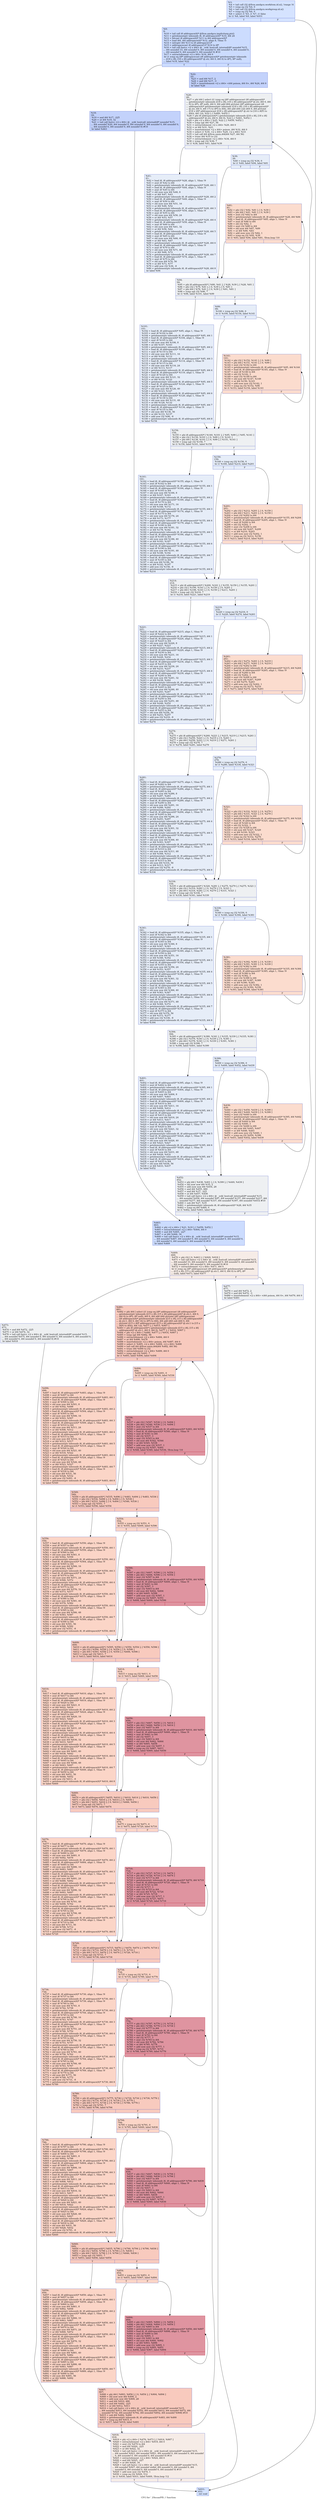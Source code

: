 digraph "CFG for '_Z4scanPfS_i' function" {
	label="CFG for '_Z4scanPfS_i' function";

	Node0x4ffd240 [shape=record,color="#3d50c3ff", style=filled, fillcolor="#a1c0ff70",label="{%3:\l  %4 = tail call i32 @llvm.amdgcn.workitem.id.x(), !range !4\l  %5 = icmp eq i32 %4, 0\l  %6 = tail call i32 @llvm.amdgcn.workgroup.id.x()\l  %7 = icmp eq i32 %6, 0\l  %8 = select i1 %5, i1 %7, i1 false\l  br i1 %8, label %9, label %931\l|{<s0>T|<s1>F}}"];
	Node0x4ffd240:s0 -> Node0x4ffdfe0;
	Node0x4ffd240:s1 -> Node0x4ffeac0;
	Node0x4ffdfe0 [shape=record,color="#3d50c3ff", style=filled, fillcolor="#8caffe70",label="{%9:\l9:                                                \l  %10 = tail call i8 addrspace(4)* @llvm.amdgcn.implicitarg.ptr()\l  %11 = getelementptr inbounds i8, i8 addrspace(4)* %10, i64 24\l  %12 = bitcast i8 addrspace(4)* %11 to i64 addrspace(4)*\l  %13 = load i64, i64 addrspace(4)* %12, align 8, !tbaa !5\l  %14 = inttoptr i64 %13 to i8 addrspace(1)*\l  %15 = addrspacecast i8 addrspace(1)* %14 to i8*\l  %16 = tail call fastcc \<2 x i64\> @__ockl_hostcall_internal(i8* noundef %15,\l... i64 noundef 33, i64 noundef 0, i64 noundef 0, i64 noundef 0, i64 noundef 0,\l... i64 noundef 0, i64 noundef 0, i64 noundef 0) #10\l  %17 = extractelement \<2 x i64\> %16, i64 0\l  br i1 icmp eq (i8* addrspacecast (i8 addrspace(4)* getelementptr inbounds\l... ([18 x i8], [18 x i8] addrspace(4)* @.str, i64 0, i64 0) to i8*), i8* null),\l... label %18, label %22\l|{<s0>T|<s1>F}}"];
	Node0x4ffdfe0:s0 -> Node0x5000480;
	Node0x4ffdfe0:s1 -> Node0x5000510;
	Node0x5000480 [shape=record,color="#3d50c3ff", style=filled, fillcolor="#779af770",label="{%18:\l18:                                               \l  %19 = and i64 %17, -225\l  %20 = or i64 %19, 32\l  %21 = tail call fastcc \<2 x i64\> @__ockl_hostcall_internal(i8* noundef %15,\l... i64 noundef %20, i64 noundef 0, i64 noundef 0, i64 noundef 0, i64 noundef 0,\l... i64 noundef 0, i64 noundef 0, i64 noundef 0) #10\l  br label %463\l}"];
	Node0x5000480 -> Node0x50007c0;
	Node0x5000510 [shape=record,color="#3d50c3ff", style=filled, fillcolor="#779af770",label="{%22:\l22:                                               \l  %23 = and i64 %17, 2\l  %24 = and i64 %17, -3\l  %25 = insertelement \<2 x i64\> \<i64 poison, i64 0\>, i64 %24, i64 0\l  br label %26\l}"];
	Node0x5000510 -> Node0x5001360;
	Node0x5001360 [shape=record,color="#3d50c3ff", style=filled, fillcolor="#d9dce170",label="{%26:\l26:                                               \l  %27 = phi i64 [ select (i1 icmp eq (i8* addrspacecast (i8 addrspace(4)*\l... getelementptr inbounds ([18 x i8], [18 x i8] addrspace(4)* @.str, i64 0, i64\l... 0) to i8*), i8* null), i64 0, i64 add (i64 ptrtoint (i8* addrspacecast (i8\l... addrspace(4)* getelementptr inbounds ([18 x i8], [18 x i8] addrspace(4)*\l... @.str, i64 0, i64 17) to i8*) to i64), i64 add (i64 sub (i64 0, i64 ptrtoint\l... ([18 x i8]* addrspacecast ([18 x i8] addrspace(4)* @.str to [18 x i8]*) to\l... i64)), i64 1))), %22 ], [ %460, %452 ]\l  %28 = phi i8 addrspace(4)* [ getelementptr inbounds ([18 x i8], [18 x i8]\l... addrspace(4)* @.str, i64 0, i64 0), %22 ], [ %461, %452 ]\l  %29 = phi \<2 x i64\> [ %25, %22 ], [ %459, %452 ]\l  %30 = icmp ugt i64 %27, 56\l  %31 = extractelement \<2 x i64\> %29, i64 0\l  %32 = or i64 %31, %23\l  %33 = insertelement \<2 x i64\> poison, i64 %32, i64 0\l  %34 = select i1 %30, \<2 x i64\> %29, \<2 x i64\> %33\l  %35 = tail call i64 @llvm.umin.i64(i64 %27, i64 56)\l  %36 = trunc i64 %35 to i32\l  %37 = extractelement \<2 x i64\> %34, i64 0\l  %38 = icmp ugt i32 %36, 7\l  br i1 %38, label %41, label %39\l|{<s0>T|<s1>F}}"];
	Node0x5001360:s0 -> Node0x50023c0;
	Node0x5001360:s1 -> Node0x5002450;
	Node0x5002450 [shape=record,color="#3d50c3ff", style=filled, fillcolor="#c7d7f070",label="{%39:\l39:                                               \l  %40 = icmp eq i32 %36, 0\l  br i1 %40, label %94, label %81\l|{<s0>T|<s1>F}}"];
	Node0x5002450:s0 -> Node0x5002620;
	Node0x5002450:s1 -> Node0x5002670;
	Node0x50023c0 [shape=record,color="#3d50c3ff", style=filled, fillcolor="#c7d7f070",label="{%41:\l41:                                               \l  %42 = load i8, i8 addrspace(4)* %28, align 1, !tbaa !9\l  %43 = zext i8 %42 to i64\l  %44 = getelementptr inbounds i8, i8 addrspace(4)* %28, i64 1\l  %45 = load i8, i8 addrspace(4)* %44, align 1, !tbaa !9\l  %46 = zext i8 %45 to i64\l  %47 = shl nuw nsw i64 %46, 8\l  %48 = or i64 %47, %43\l  %49 = getelementptr inbounds i8, i8 addrspace(4)* %28, i64 2\l  %50 = load i8, i8 addrspace(4)* %49, align 1, !tbaa !9\l  %51 = zext i8 %50 to i64\l  %52 = shl nuw nsw i64 %51, 16\l  %53 = or i64 %48, %52\l  %54 = getelementptr inbounds i8, i8 addrspace(4)* %28, i64 3\l  %55 = load i8, i8 addrspace(4)* %54, align 1, !tbaa !9\l  %56 = zext i8 %55 to i64\l  %57 = shl nuw nsw i64 %56, 24\l  %58 = or i64 %53, %57\l  %59 = getelementptr inbounds i8, i8 addrspace(4)* %28, i64 4\l  %60 = load i8, i8 addrspace(4)* %59, align 1, !tbaa !9\l  %61 = zext i8 %60 to i64\l  %62 = shl nuw nsw i64 %61, 32\l  %63 = or i64 %58, %62\l  %64 = getelementptr inbounds i8, i8 addrspace(4)* %28, i64 5\l  %65 = load i8, i8 addrspace(4)* %64, align 1, !tbaa !9\l  %66 = zext i8 %65 to i64\l  %67 = shl nuw nsw i64 %66, 40\l  %68 = or i64 %63, %67\l  %69 = getelementptr inbounds i8, i8 addrspace(4)* %28, i64 6\l  %70 = load i8, i8 addrspace(4)* %69, align 1, !tbaa !9\l  %71 = zext i8 %70 to i64\l  %72 = shl nuw nsw i64 %71, 48\l  %73 = or i64 %68, %72\l  %74 = getelementptr inbounds i8, i8 addrspace(4)* %28, i64 7\l  %75 = load i8, i8 addrspace(4)* %74, align 1, !tbaa !9\l  %76 = zext i8 %75 to i64\l  %77 = shl nuw i64 %76, 56\l  %78 = or i64 %73, %77\l  %79 = add nsw i32 %36, -8\l  %80 = getelementptr inbounds i8, i8 addrspace(4)* %28, i64 8\l  br label %94\l}"];
	Node0x50023c0 -> Node0x5002620;
	Node0x5002670 [shape=record,color="#3d50c3ff", style=filled, fillcolor="#f7af9170",label="{%81:\l81:                                               \l  %82 = phi i32 [ %92, %81 ], [ 0, %39 ]\l  %83 = phi i64 [ %91, %81 ], [ 0, %39 ]\l  %84 = zext i32 %82 to i64\l  %85 = getelementptr inbounds i8, i8 addrspace(4)* %28, i64 %84\l  %86 = load i8, i8 addrspace(4)* %85, align 1, !tbaa !9\l  %87 = zext i8 %86 to i64\l  %88 = shl i32 %82, 3\l  %89 = zext i32 %88 to i64\l  %90 = shl nuw i64 %87, %89\l  %91 = or i64 %90, %83\l  %92 = add nuw nsw i32 %82, 1\l  %93 = icmp eq i32 %92, %36\l  br i1 %93, label %94, label %81, !llvm.loop !10\l|{<s0>T|<s1>F}}"];
	Node0x5002670:s0 -> Node0x5002620;
	Node0x5002670:s1 -> Node0x5002670;
	Node0x5002620 [shape=record,color="#3d50c3ff", style=filled, fillcolor="#d9dce170",label="{%94:\l94:                                               \l  %95 = phi i8 addrspace(4)* [ %80, %41 ], [ %28, %39 ], [ %28, %81 ]\l  %96 = phi i32 [ %79, %41 ], [ 0, %39 ], [ 0, %81 ]\l  %97 = phi i64 [ %78, %41 ], [ 0, %39 ], [ %91, %81 ]\l  %98 = icmp ugt i32 %96, 7\l  br i1 %98, label %101, label %99\l|{<s0>T|<s1>F}}"];
	Node0x5002620:s0 -> Node0x5005350;
	Node0x5002620:s1 -> Node0x50053a0;
	Node0x50053a0 [shape=record,color="#3d50c3ff", style=filled, fillcolor="#c7d7f070",label="{%99:\l99:                                               \l  %100 = icmp eq i32 %96, 0\l  br i1 %100, label %154, label %141\l|{<s0>T|<s1>F}}"];
	Node0x50053a0:s0 -> Node0x5005570;
	Node0x50053a0:s1 -> Node0x50055c0;
	Node0x5005350 [shape=record,color="#3d50c3ff", style=filled, fillcolor="#c7d7f070",label="{%101:\l101:                                              \l  %102 = load i8, i8 addrspace(4)* %95, align 1, !tbaa !9\l  %103 = zext i8 %102 to i64\l  %104 = getelementptr inbounds i8, i8 addrspace(4)* %95, i64 1\l  %105 = load i8, i8 addrspace(4)* %104, align 1, !tbaa !9\l  %106 = zext i8 %105 to i64\l  %107 = shl nuw nsw i64 %106, 8\l  %108 = or i64 %107, %103\l  %109 = getelementptr inbounds i8, i8 addrspace(4)* %95, i64 2\l  %110 = load i8, i8 addrspace(4)* %109, align 1, !tbaa !9\l  %111 = zext i8 %110 to i64\l  %112 = shl nuw nsw i64 %111, 16\l  %113 = or i64 %108, %112\l  %114 = getelementptr inbounds i8, i8 addrspace(4)* %95, i64 3\l  %115 = load i8, i8 addrspace(4)* %114, align 1, !tbaa !9\l  %116 = zext i8 %115 to i64\l  %117 = shl nuw nsw i64 %116, 24\l  %118 = or i64 %113, %117\l  %119 = getelementptr inbounds i8, i8 addrspace(4)* %95, i64 4\l  %120 = load i8, i8 addrspace(4)* %119, align 1, !tbaa !9\l  %121 = zext i8 %120 to i64\l  %122 = shl nuw nsw i64 %121, 32\l  %123 = or i64 %118, %122\l  %124 = getelementptr inbounds i8, i8 addrspace(4)* %95, i64 5\l  %125 = load i8, i8 addrspace(4)* %124, align 1, !tbaa !9\l  %126 = zext i8 %125 to i64\l  %127 = shl nuw nsw i64 %126, 40\l  %128 = or i64 %123, %127\l  %129 = getelementptr inbounds i8, i8 addrspace(4)* %95, i64 6\l  %130 = load i8, i8 addrspace(4)* %129, align 1, !tbaa !9\l  %131 = zext i8 %130 to i64\l  %132 = shl nuw nsw i64 %131, 48\l  %133 = or i64 %128, %132\l  %134 = getelementptr inbounds i8, i8 addrspace(4)* %95, i64 7\l  %135 = load i8, i8 addrspace(4)* %134, align 1, !tbaa !9\l  %136 = zext i8 %135 to i64\l  %137 = shl nuw i64 %136, 56\l  %138 = or i64 %133, %137\l  %139 = add nsw i32 %96, -8\l  %140 = getelementptr inbounds i8, i8 addrspace(4)* %95, i64 8\l  br label %154\l}"];
	Node0x5005350 -> Node0x5005570;
	Node0x50055c0 [shape=record,color="#3d50c3ff", style=filled, fillcolor="#f7af9170",label="{%141:\l141:                                              \l  %142 = phi i32 [ %152, %141 ], [ 0, %99 ]\l  %143 = phi i64 [ %151, %141 ], [ 0, %99 ]\l  %144 = zext i32 %142 to i64\l  %145 = getelementptr inbounds i8, i8 addrspace(4)* %95, i64 %144\l  %146 = load i8, i8 addrspace(4)* %145, align 1, !tbaa !9\l  %147 = zext i8 %146 to i64\l  %148 = shl i32 %142, 3\l  %149 = zext i32 %148 to i64\l  %150 = shl nuw i64 %147, %149\l  %151 = or i64 %150, %143\l  %152 = add nuw nsw i32 %142, 1\l  %153 = icmp eq i32 %152, %96\l  br i1 %153, label %154, label %141\l|{<s0>T|<s1>F}}"];
	Node0x50055c0:s0 -> Node0x5005570;
	Node0x50055c0:s1 -> Node0x50055c0;
	Node0x5005570 [shape=record,color="#3d50c3ff", style=filled, fillcolor="#d9dce170",label="{%154:\l154:                                              \l  %155 = phi i8 addrspace(4)* [ %140, %101 ], [ %95, %99 ], [ %95, %141 ]\l  %156 = phi i32 [ %139, %101 ], [ 0, %99 ], [ 0, %141 ]\l  %157 = phi i64 [ %138, %101 ], [ 0, %99 ], [ %151, %141 ]\l  %158 = icmp ugt i32 %156, 7\l  br i1 %158, label %161, label %159\l|{<s0>T|<s1>F}}"];
	Node0x5005570:s0 -> Node0x5007aa0;
	Node0x5005570:s1 -> Node0x5007af0;
	Node0x5007af0 [shape=record,color="#3d50c3ff", style=filled, fillcolor="#c7d7f070",label="{%159:\l159:                                              \l  %160 = icmp eq i32 %156, 0\l  br i1 %160, label %214, label %201\l|{<s0>T|<s1>F}}"];
	Node0x5007af0:s0 -> Node0x5007c80;
	Node0x5007af0:s1 -> Node0x5007cd0;
	Node0x5007aa0 [shape=record,color="#3d50c3ff", style=filled, fillcolor="#c7d7f070",label="{%161:\l161:                                              \l  %162 = load i8, i8 addrspace(4)* %155, align 1, !tbaa !9\l  %163 = zext i8 %162 to i64\l  %164 = getelementptr inbounds i8, i8 addrspace(4)* %155, i64 1\l  %165 = load i8, i8 addrspace(4)* %164, align 1, !tbaa !9\l  %166 = zext i8 %165 to i64\l  %167 = shl nuw nsw i64 %166, 8\l  %168 = or i64 %167, %163\l  %169 = getelementptr inbounds i8, i8 addrspace(4)* %155, i64 2\l  %170 = load i8, i8 addrspace(4)* %169, align 1, !tbaa !9\l  %171 = zext i8 %170 to i64\l  %172 = shl nuw nsw i64 %171, 16\l  %173 = or i64 %168, %172\l  %174 = getelementptr inbounds i8, i8 addrspace(4)* %155, i64 3\l  %175 = load i8, i8 addrspace(4)* %174, align 1, !tbaa !9\l  %176 = zext i8 %175 to i64\l  %177 = shl nuw nsw i64 %176, 24\l  %178 = or i64 %173, %177\l  %179 = getelementptr inbounds i8, i8 addrspace(4)* %155, i64 4\l  %180 = load i8, i8 addrspace(4)* %179, align 1, !tbaa !9\l  %181 = zext i8 %180 to i64\l  %182 = shl nuw nsw i64 %181, 32\l  %183 = or i64 %178, %182\l  %184 = getelementptr inbounds i8, i8 addrspace(4)* %155, i64 5\l  %185 = load i8, i8 addrspace(4)* %184, align 1, !tbaa !9\l  %186 = zext i8 %185 to i64\l  %187 = shl nuw nsw i64 %186, 40\l  %188 = or i64 %183, %187\l  %189 = getelementptr inbounds i8, i8 addrspace(4)* %155, i64 6\l  %190 = load i8, i8 addrspace(4)* %189, align 1, !tbaa !9\l  %191 = zext i8 %190 to i64\l  %192 = shl nuw nsw i64 %191, 48\l  %193 = or i64 %188, %192\l  %194 = getelementptr inbounds i8, i8 addrspace(4)* %155, i64 7\l  %195 = load i8, i8 addrspace(4)* %194, align 1, !tbaa !9\l  %196 = zext i8 %195 to i64\l  %197 = shl nuw i64 %196, 56\l  %198 = or i64 %193, %197\l  %199 = add nsw i32 %156, -8\l  %200 = getelementptr inbounds i8, i8 addrspace(4)* %155, i64 8\l  br label %214\l}"];
	Node0x5007aa0 -> Node0x5007c80;
	Node0x5007cd0 [shape=record,color="#3d50c3ff", style=filled, fillcolor="#f7af9170",label="{%201:\l201:                                              \l  %202 = phi i32 [ %212, %201 ], [ 0, %159 ]\l  %203 = phi i64 [ %211, %201 ], [ 0, %159 ]\l  %204 = zext i32 %202 to i64\l  %205 = getelementptr inbounds i8, i8 addrspace(4)* %155, i64 %204\l  %206 = load i8, i8 addrspace(4)* %205, align 1, !tbaa !9\l  %207 = zext i8 %206 to i64\l  %208 = shl i32 %202, 3\l  %209 = zext i32 %208 to i64\l  %210 = shl nuw i64 %207, %209\l  %211 = or i64 %210, %203\l  %212 = add nuw nsw i32 %202, 1\l  %213 = icmp eq i32 %212, %156\l  br i1 %213, label %214, label %201\l|{<s0>T|<s1>F}}"];
	Node0x5007cd0:s0 -> Node0x5007c80;
	Node0x5007cd0:s1 -> Node0x5007cd0;
	Node0x5007c80 [shape=record,color="#3d50c3ff", style=filled, fillcolor="#d9dce170",label="{%214:\l214:                                              \l  %215 = phi i8 addrspace(4)* [ %200, %161 ], [ %155, %159 ], [ %155, %201 ]\l  %216 = phi i32 [ %199, %161 ], [ 0, %159 ], [ 0, %201 ]\l  %217 = phi i64 [ %198, %161 ], [ 0, %159 ], [ %211, %201 ]\l  %218 = icmp ugt i32 %216, 7\l  br i1 %218, label %221, label %219\l|{<s0>T|<s1>F}}"];
	Node0x5007c80:s0 -> Node0x5009d20;
	Node0x5007c80:s1 -> Node0x5009d70;
	Node0x5009d70 [shape=record,color="#3d50c3ff", style=filled, fillcolor="#c7d7f070",label="{%219:\l219:                                              \l  %220 = icmp eq i32 %216, 0\l  br i1 %220, label %274, label %261\l|{<s0>T|<s1>F}}"];
	Node0x5009d70:s0 -> Node0x5009f00;
	Node0x5009d70:s1 -> Node0x5009f50;
	Node0x5009d20 [shape=record,color="#3d50c3ff", style=filled, fillcolor="#c7d7f070",label="{%221:\l221:                                              \l  %222 = load i8, i8 addrspace(4)* %215, align 1, !tbaa !9\l  %223 = zext i8 %222 to i64\l  %224 = getelementptr inbounds i8, i8 addrspace(4)* %215, i64 1\l  %225 = load i8, i8 addrspace(4)* %224, align 1, !tbaa !9\l  %226 = zext i8 %225 to i64\l  %227 = shl nuw nsw i64 %226, 8\l  %228 = or i64 %227, %223\l  %229 = getelementptr inbounds i8, i8 addrspace(4)* %215, i64 2\l  %230 = load i8, i8 addrspace(4)* %229, align 1, !tbaa !9\l  %231 = zext i8 %230 to i64\l  %232 = shl nuw nsw i64 %231, 16\l  %233 = or i64 %228, %232\l  %234 = getelementptr inbounds i8, i8 addrspace(4)* %215, i64 3\l  %235 = load i8, i8 addrspace(4)* %234, align 1, !tbaa !9\l  %236 = zext i8 %235 to i64\l  %237 = shl nuw nsw i64 %236, 24\l  %238 = or i64 %233, %237\l  %239 = getelementptr inbounds i8, i8 addrspace(4)* %215, i64 4\l  %240 = load i8, i8 addrspace(4)* %239, align 1, !tbaa !9\l  %241 = zext i8 %240 to i64\l  %242 = shl nuw nsw i64 %241, 32\l  %243 = or i64 %238, %242\l  %244 = getelementptr inbounds i8, i8 addrspace(4)* %215, i64 5\l  %245 = load i8, i8 addrspace(4)* %244, align 1, !tbaa !9\l  %246 = zext i8 %245 to i64\l  %247 = shl nuw nsw i64 %246, 40\l  %248 = or i64 %243, %247\l  %249 = getelementptr inbounds i8, i8 addrspace(4)* %215, i64 6\l  %250 = load i8, i8 addrspace(4)* %249, align 1, !tbaa !9\l  %251 = zext i8 %250 to i64\l  %252 = shl nuw nsw i64 %251, 48\l  %253 = or i64 %248, %252\l  %254 = getelementptr inbounds i8, i8 addrspace(4)* %215, i64 7\l  %255 = load i8, i8 addrspace(4)* %254, align 1, !tbaa !9\l  %256 = zext i8 %255 to i64\l  %257 = shl nuw i64 %256, 56\l  %258 = or i64 %253, %257\l  %259 = add nsw i32 %216, -8\l  %260 = getelementptr inbounds i8, i8 addrspace(4)* %215, i64 8\l  br label %274\l}"];
	Node0x5009d20 -> Node0x5009f00;
	Node0x5009f50 [shape=record,color="#3d50c3ff", style=filled, fillcolor="#f7af9170",label="{%261:\l261:                                              \l  %262 = phi i32 [ %272, %261 ], [ 0, %219 ]\l  %263 = phi i64 [ %271, %261 ], [ 0, %219 ]\l  %264 = zext i32 %262 to i64\l  %265 = getelementptr inbounds i8, i8 addrspace(4)* %215, i64 %264\l  %266 = load i8, i8 addrspace(4)* %265, align 1, !tbaa !9\l  %267 = zext i8 %266 to i64\l  %268 = shl i32 %262, 3\l  %269 = zext i32 %268 to i64\l  %270 = shl nuw i64 %267, %269\l  %271 = or i64 %270, %263\l  %272 = add nuw nsw i32 %262, 1\l  %273 = icmp eq i32 %272, %216\l  br i1 %273, label %274, label %261\l|{<s0>T|<s1>F}}"];
	Node0x5009f50:s0 -> Node0x5009f00;
	Node0x5009f50:s1 -> Node0x5009f50;
	Node0x5009f00 [shape=record,color="#3d50c3ff", style=filled, fillcolor="#d9dce170",label="{%274:\l274:                                              \l  %275 = phi i8 addrspace(4)* [ %260, %221 ], [ %215, %219 ], [ %215, %261 ]\l  %276 = phi i32 [ %259, %221 ], [ 0, %219 ], [ 0, %261 ]\l  %277 = phi i64 [ %258, %221 ], [ 0, %219 ], [ %271, %261 ]\l  %278 = icmp ugt i32 %276, 7\l  br i1 %278, label %281, label %279\l|{<s0>T|<s1>F}}"];
	Node0x5009f00:s0 -> Node0x500c790;
	Node0x5009f00:s1 -> Node0x500c7e0;
	Node0x500c7e0 [shape=record,color="#3d50c3ff", style=filled, fillcolor="#c7d7f070",label="{%279:\l279:                                              \l  %280 = icmp eq i32 %276, 0\l  br i1 %280, label %334, label %321\l|{<s0>T|<s1>F}}"];
	Node0x500c7e0:s0 -> Node0x500c970;
	Node0x500c7e0:s1 -> Node0x500c9c0;
	Node0x500c790 [shape=record,color="#3d50c3ff", style=filled, fillcolor="#c7d7f070",label="{%281:\l281:                                              \l  %282 = load i8, i8 addrspace(4)* %275, align 1, !tbaa !9\l  %283 = zext i8 %282 to i64\l  %284 = getelementptr inbounds i8, i8 addrspace(4)* %275, i64 1\l  %285 = load i8, i8 addrspace(4)* %284, align 1, !tbaa !9\l  %286 = zext i8 %285 to i64\l  %287 = shl nuw nsw i64 %286, 8\l  %288 = or i64 %287, %283\l  %289 = getelementptr inbounds i8, i8 addrspace(4)* %275, i64 2\l  %290 = load i8, i8 addrspace(4)* %289, align 1, !tbaa !9\l  %291 = zext i8 %290 to i64\l  %292 = shl nuw nsw i64 %291, 16\l  %293 = or i64 %288, %292\l  %294 = getelementptr inbounds i8, i8 addrspace(4)* %275, i64 3\l  %295 = load i8, i8 addrspace(4)* %294, align 1, !tbaa !9\l  %296 = zext i8 %295 to i64\l  %297 = shl nuw nsw i64 %296, 24\l  %298 = or i64 %293, %297\l  %299 = getelementptr inbounds i8, i8 addrspace(4)* %275, i64 4\l  %300 = load i8, i8 addrspace(4)* %299, align 1, !tbaa !9\l  %301 = zext i8 %300 to i64\l  %302 = shl nuw nsw i64 %301, 32\l  %303 = or i64 %298, %302\l  %304 = getelementptr inbounds i8, i8 addrspace(4)* %275, i64 5\l  %305 = load i8, i8 addrspace(4)* %304, align 1, !tbaa !9\l  %306 = zext i8 %305 to i64\l  %307 = shl nuw nsw i64 %306, 40\l  %308 = or i64 %303, %307\l  %309 = getelementptr inbounds i8, i8 addrspace(4)* %275, i64 6\l  %310 = load i8, i8 addrspace(4)* %309, align 1, !tbaa !9\l  %311 = zext i8 %310 to i64\l  %312 = shl nuw nsw i64 %311, 48\l  %313 = or i64 %308, %312\l  %314 = getelementptr inbounds i8, i8 addrspace(4)* %275, i64 7\l  %315 = load i8, i8 addrspace(4)* %314, align 1, !tbaa !9\l  %316 = zext i8 %315 to i64\l  %317 = shl nuw i64 %316, 56\l  %318 = or i64 %313, %317\l  %319 = add nsw i32 %276, -8\l  %320 = getelementptr inbounds i8, i8 addrspace(4)* %275, i64 8\l  br label %334\l}"];
	Node0x500c790 -> Node0x500c970;
	Node0x500c9c0 [shape=record,color="#3d50c3ff", style=filled, fillcolor="#f7af9170",label="{%321:\l321:                                              \l  %322 = phi i32 [ %332, %321 ], [ 0, %279 ]\l  %323 = phi i64 [ %331, %321 ], [ 0, %279 ]\l  %324 = zext i32 %322 to i64\l  %325 = getelementptr inbounds i8, i8 addrspace(4)* %275, i64 %324\l  %326 = load i8, i8 addrspace(4)* %325, align 1, !tbaa !9\l  %327 = zext i8 %326 to i64\l  %328 = shl i32 %322, 3\l  %329 = zext i32 %328 to i64\l  %330 = shl nuw i64 %327, %329\l  %331 = or i64 %330, %323\l  %332 = add nuw nsw i32 %322, 1\l  %333 = icmp eq i32 %332, %276\l  br i1 %333, label %334, label %321\l|{<s0>T|<s1>F}}"];
	Node0x500c9c0:s0 -> Node0x500c970;
	Node0x500c9c0:s1 -> Node0x500c9c0;
	Node0x500c970 [shape=record,color="#3d50c3ff", style=filled, fillcolor="#d9dce170",label="{%334:\l334:                                              \l  %335 = phi i8 addrspace(4)* [ %320, %281 ], [ %275, %279 ], [ %275, %321 ]\l  %336 = phi i32 [ %319, %281 ], [ 0, %279 ], [ 0, %321 ]\l  %337 = phi i64 [ %318, %281 ], [ 0, %279 ], [ %331, %321 ]\l  %338 = icmp ugt i32 %336, 7\l  br i1 %338, label %341, label %339\l|{<s0>T|<s1>F}}"];
	Node0x500c970:s0 -> Node0x4ffd730;
	Node0x500c970:s1 -> Node0x4ffd780;
	Node0x4ffd780 [shape=record,color="#3d50c3ff", style=filled, fillcolor="#c7d7f070",label="{%339:\l339:                                              \l  %340 = icmp eq i32 %336, 0\l  br i1 %340, label %394, label %381\l|{<s0>T|<s1>F}}"];
	Node0x4ffd780:s0 -> Node0x4ffd910;
	Node0x4ffd780:s1 -> Node0x4ffd960;
	Node0x4ffd730 [shape=record,color="#3d50c3ff", style=filled, fillcolor="#c7d7f070",label="{%341:\l341:                                              \l  %342 = load i8, i8 addrspace(4)* %335, align 1, !tbaa !9\l  %343 = zext i8 %342 to i64\l  %344 = getelementptr inbounds i8, i8 addrspace(4)* %335, i64 1\l  %345 = load i8, i8 addrspace(4)* %344, align 1, !tbaa !9\l  %346 = zext i8 %345 to i64\l  %347 = shl nuw nsw i64 %346, 8\l  %348 = or i64 %347, %343\l  %349 = getelementptr inbounds i8, i8 addrspace(4)* %335, i64 2\l  %350 = load i8, i8 addrspace(4)* %349, align 1, !tbaa !9\l  %351 = zext i8 %350 to i64\l  %352 = shl nuw nsw i64 %351, 16\l  %353 = or i64 %348, %352\l  %354 = getelementptr inbounds i8, i8 addrspace(4)* %335, i64 3\l  %355 = load i8, i8 addrspace(4)* %354, align 1, !tbaa !9\l  %356 = zext i8 %355 to i64\l  %357 = shl nuw nsw i64 %356, 24\l  %358 = or i64 %353, %357\l  %359 = getelementptr inbounds i8, i8 addrspace(4)* %335, i64 4\l  %360 = load i8, i8 addrspace(4)* %359, align 1, !tbaa !9\l  %361 = zext i8 %360 to i64\l  %362 = shl nuw nsw i64 %361, 32\l  %363 = or i64 %358, %362\l  %364 = getelementptr inbounds i8, i8 addrspace(4)* %335, i64 5\l  %365 = load i8, i8 addrspace(4)* %364, align 1, !tbaa !9\l  %366 = zext i8 %365 to i64\l  %367 = shl nuw nsw i64 %366, 40\l  %368 = or i64 %363, %367\l  %369 = getelementptr inbounds i8, i8 addrspace(4)* %335, i64 6\l  %370 = load i8, i8 addrspace(4)* %369, align 1, !tbaa !9\l  %371 = zext i8 %370 to i64\l  %372 = shl nuw nsw i64 %371, 48\l  %373 = or i64 %368, %372\l  %374 = getelementptr inbounds i8, i8 addrspace(4)* %335, i64 7\l  %375 = load i8, i8 addrspace(4)* %374, align 1, !tbaa !9\l  %376 = zext i8 %375 to i64\l  %377 = shl nuw i64 %376, 56\l  %378 = or i64 %373, %377\l  %379 = add nsw i32 %336, -8\l  %380 = getelementptr inbounds i8, i8 addrspace(4)* %335, i64 8\l  br label %394\l}"];
	Node0x4ffd730 -> Node0x4ffd910;
	Node0x4ffd960 [shape=record,color="#3d50c3ff", style=filled, fillcolor="#f7af9170",label="{%381:\l381:                                              \l  %382 = phi i32 [ %392, %381 ], [ 0, %339 ]\l  %383 = phi i64 [ %391, %381 ], [ 0, %339 ]\l  %384 = zext i32 %382 to i64\l  %385 = getelementptr inbounds i8, i8 addrspace(4)* %335, i64 %384\l  %386 = load i8, i8 addrspace(4)* %385, align 1, !tbaa !9\l  %387 = zext i8 %386 to i64\l  %388 = shl i32 %382, 3\l  %389 = zext i32 %388 to i64\l  %390 = shl nuw i64 %387, %389\l  %391 = or i64 %390, %383\l  %392 = add nuw nsw i32 %382, 1\l  %393 = icmp eq i32 %392, %336\l  br i1 %393, label %394, label %381\l|{<s0>T|<s1>F}}"];
	Node0x4ffd960:s0 -> Node0x4ffd910;
	Node0x4ffd960:s1 -> Node0x4ffd960;
	Node0x4ffd910 [shape=record,color="#3d50c3ff", style=filled, fillcolor="#d9dce170",label="{%394:\l394:                                              \l  %395 = phi i8 addrspace(4)* [ %380, %341 ], [ %335, %339 ], [ %335, %381 ]\l  %396 = phi i32 [ %379, %341 ], [ 0, %339 ], [ 0, %381 ]\l  %397 = phi i64 [ %378, %341 ], [ 0, %339 ], [ %391, %381 ]\l  %398 = icmp ugt i32 %396, 7\l  br i1 %398, label %401, label %399\l|{<s0>T|<s1>F}}"];
	Node0x4ffd910:s0 -> Node0x5011c90;
	Node0x4ffd910:s1 -> Node0x5011ce0;
	Node0x5011ce0 [shape=record,color="#3d50c3ff", style=filled, fillcolor="#c7d7f070",label="{%399:\l399:                                              \l  %400 = icmp eq i32 %396, 0\l  br i1 %400, label %452, label %439\l|{<s0>T|<s1>F}}"];
	Node0x5011ce0:s0 -> Node0x5001800;
	Node0x5011ce0:s1 -> Node0x5011e70;
	Node0x5011c90 [shape=record,color="#3d50c3ff", style=filled, fillcolor="#c7d7f070",label="{%401:\l401:                                              \l  %402 = load i8, i8 addrspace(4)* %395, align 1, !tbaa !9\l  %403 = zext i8 %402 to i64\l  %404 = getelementptr inbounds i8, i8 addrspace(4)* %395, i64 1\l  %405 = load i8, i8 addrspace(4)* %404, align 1, !tbaa !9\l  %406 = zext i8 %405 to i64\l  %407 = shl nuw nsw i64 %406, 8\l  %408 = or i64 %407, %403\l  %409 = getelementptr inbounds i8, i8 addrspace(4)* %395, i64 2\l  %410 = load i8, i8 addrspace(4)* %409, align 1, !tbaa !9\l  %411 = zext i8 %410 to i64\l  %412 = shl nuw nsw i64 %411, 16\l  %413 = or i64 %408, %412\l  %414 = getelementptr inbounds i8, i8 addrspace(4)* %395, i64 3\l  %415 = load i8, i8 addrspace(4)* %414, align 1, !tbaa !9\l  %416 = zext i8 %415 to i64\l  %417 = shl nuw nsw i64 %416, 24\l  %418 = or i64 %413, %417\l  %419 = getelementptr inbounds i8, i8 addrspace(4)* %395, i64 4\l  %420 = load i8, i8 addrspace(4)* %419, align 1, !tbaa !9\l  %421 = zext i8 %420 to i64\l  %422 = shl nuw nsw i64 %421, 32\l  %423 = or i64 %418, %422\l  %424 = getelementptr inbounds i8, i8 addrspace(4)* %395, i64 5\l  %425 = load i8, i8 addrspace(4)* %424, align 1, !tbaa !9\l  %426 = zext i8 %425 to i64\l  %427 = shl nuw nsw i64 %426, 40\l  %428 = or i64 %423, %427\l  %429 = getelementptr inbounds i8, i8 addrspace(4)* %395, i64 6\l  %430 = load i8, i8 addrspace(4)* %429, align 1, !tbaa !9\l  %431 = zext i8 %430 to i64\l  %432 = shl nuw nsw i64 %431, 48\l  %433 = or i64 %428, %432\l  %434 = getelementptr inbounds i8, i8 addrspace(4)* %395, i64 7\l  %435 = load i8, i8 addrspace(4)* %434, align 1, !tbaa !9\l  %436 = zext i8 %435 to i64\l  %437 = shl nuw i64 %436, 56\l  %438 = or i64 %433, %437\l  br label %452\l}"];
	Node0x5011c90 -> Node0x5001800;
	Node0x5011e70 [shape=record,color="#3d50c3ff", style=filled, fillcolor="#f7af9170",label="{%439:\l439:                                              \l  %440 = phi i32 [ %450, %439 ], [ 0, %399 ]\l  %441 = phi i64 [ %449, %439 ], [ 0, %399 ]\l  %442 = zext i32 %440 to i64\l  %443 = getelementptr inbounds i8, i8 addrspace(4)* %395, i64 %442\l  %444 = load i8, i8 addrspace(4)* %443, align 1, !tbaa !9\l  %445 = zext i8 %444 to i64\l  %446 = shl i32 %440, 3\l  %447 = zext i32 %446 to i64\l  %448 = shl nuw i64 %445, %447\l  %449 = or i64 %448, %441\l  %450 = add nuw nsw i32 %440, 1\l  %451 = icmp eq i32 %450, %396\l  br i1 %451, label %452, label %439\l|{<s0>T|<s1>F}}"];
	Node0x5011e70:s0 -> Node0x5001800;
	Node0x5011e70:s1 -> Node0x5011e70;
	Node0x5001800 [shape=record,color="#3d50c3ff", style=filled, fillcolor="#d9dce170",label="{%452:\l452:                                              \l  %453 = phi i64 [ %438, %401 ], [ 0, %399 ], [ %449, %439 ]\l  %454 = shl nuw nsw i64 %35, 2\l  %455 = add nuw nsw i64 %454, 28\l  %456 = and i64 %455, 480\l  %457 = and i64 %37, -225\l  %458 = or i64 %457, %456\l  %459 = tail call fastcc \<2 x i64\> @__ockl_hostcall_internal(i8* noundef %15,\l... i64 noundef %458, i64 noundef %97, i64 noundef %157, i64 noundef %217, i64\l... noundef %277, i64 noundef %337, i64 noundef %397, i64 noundef %453) #10\l  %460 = sub i64 %27, %35\l  %461 = getelementptr inbounds i8, i8 addrspace(4)* %28, i64 %35\l  %462 = icmp eq i64 %460, 0\l  br i1 %462, label %463, label %26\l|{<s0>T|<s1>F}}"];
	Node0x5001800:s0 -> Node0x50007c0;
	Node0x5001800:s1 -> Node0x5001360;
	Node0x50007c0 [shape=record,color="#3d50c3ff", style=filled, fillcolor="#8caffe70",label="{%463:\l463:                                              \l  %464 = phi \<2 x i64\> [ %21, %18 ], [ %459, %452 ]\l  %465 = extractelement \<2 x i64\> %464, i64 0\l  %466 = and i64 %465, -227\l  %467 = or i64 %466, 34\l  %468 = tail call fastcc \<2 x i64\> @__ockl_hostcall_internal(i8* noundef %15,\l... i64 noundef %467, i64 noundef 0, i64 noundef 0, i64 noundef 0, i64 noundef 0,\l... i64 noundef 0, i64 noundef 0, i64 noundef 0) #10\l  br label %469\l}"];
	Node0x50007c0 -> Node0x5014510;
	Node0x5014510 [shape=record,color="#3d50c3ff", style=filled, fillcolor="#ead5c970",label="{%469:\l469:                                              \l  %470 = phi i32 [ 0, %463 ], [ %929, %918 ]\l  %471 = tail call fastcc \<2 x i64\> @__ockl_hostcall_internal(i8* noundef %15,\l... i64 noundef 33, i64 noundef 0, i64 noundef 0, i64 noundef 0, i64 noundef 0,\l... i64 noundef 0, i64 noundef 0, i64 noundef 0) #10\l  %472 = extractelement \<2 x i64\> %471, i64 0\l  br i1 icmp eq (i8* addrspacecast (i8 addrspace(4)* getelementptr inbounds\l... ([15 x i8], [15 x i8] addrspace(4)* @.str.1, i64 0, i64 0) to i8*), i8*\l... null), label %473, label %477\l|{<s0>T|<s1>F}}"];
	Node0x5014510:s0 -> Node0x5014c00;
	Node0x5014510:s1 -> Node0x5014c50;
	Node0x5014c00 [shape=record,color="#3d50c3ff", style=filled, fillcolor="#d9dce170",label="{%473:\l473:                                              \l  %474 = and i64 %472, -225\l  %475 = or i64 %474, 32\l  %476 = tail call fastcc \<2 x i64\> @__ockl_hostcall_internal(i8* noundef %15,\l... i64 noundef %475, i64 noundef 0, i64 noundef 0, i64 noundef 0, i64 noundef 0,\l... i64 noundef 0, i64 noundef 0, i64 noundef 0) #10\l  br label %918\l}"];
	Node0x5014c00 -> Node0x50145d0;
	Node0x5014c50 [shape=record,color="#3d50c3ff", style=filled, fillcolor="#d9dce170",label="{%477:\l477:                                              \l  %478 = and i64 %472, 2\l  %479 = and i64 %472, -3\l  %480 = insertelement \<2 x i64\> \<i64 poison, i64 0\>, i64 %479, i64 0\l  br label %481\l}"];
	Node0x5014c50 -> Node0x50152e0;
	Node0x50152e0 [shape=record,color="#3d50c3ff", style=filled, fillcolor="#ef886b70",label="{%481:\l481:                                              \l  %482 = phi i64 [ select (i1 icmp eq (i8* addrspacecast (i8 addrspace(4)*\l... getelementptr inbounds ([15 x i8], [15 x i8] addrspace(4)* @.str.1, i64 0,\l... i64 0) to i8*), i8* null), i64 0, i64 add (i64 ptrtoint (i8* addrspacecast\l... (i8 addrspace(4)* getelementptr inbounds ([15 x i8], [15 x i8] addrspace(4)*\l... @.str.1, i64 0, i64 14) to i8*) to i64), i64 add (i64 sub (i64 0, i64\l... ptrtoint ([15 x i8]* addrspacecast ([15 x i8] addrspace(4)* @.str.1 to [15 x\l... i8]*) to i64)), i64 1))), %477 ], [ %915, %907 ]\l  %483 = phi i8 addrspace(4)* [ getelementptr inbounds ([15 x i8], [15 x i8]\l... addrspace(4)* @.str.1, i64 0, i64 0), %477 ], [ %916, %907 ]\l  %484 = phi \<2 x i64\> [ %480, %477 ], [ %914, %907 ]\l  %485 = icmp ugt i64 %482, 56\l  %486 = extractelement \<2 x i64\> %484, i64 0\l  %487 = or i64 %486, %478\l  %488 = insertelement \<2 x i64\> poison, i64 %487, i64 0\l  %489 = select i1 %485, \<2 x i64\> %484, \<2 x i64\> %488\l  %490 = tail call i64 @llvm.umin.i64(i64 %482, i64 56)\l  %491 = trunc i64 %490 to i32\l  %492 = extractelement \<2 x i64\> %489, i64 0\l  %493 = icmp ugt i32 %491, 7\l  br i1 %493, label %496, label %494\l|{<s0>T|<s1>F}}"];
	Node0x50152e0:s0 -> Node0x5015f70;
	Node0x50152e0:s1 -> Node0x5016000;
	Node0x5016000 [shape=record,color="#3d50c3ff", style=filled, fillcolor="#f5a08170",label="{%494:\l494:                                              \l  %495 = icmp eq i32 %491, 0\l  br i1 %495, label %549, label %536\l|{<s0>T|<s1>F}}"];
	Node0x5016000:s0 -> Node0x50161d0;
	Node0x5016000:s1 -> Node0x5016220;
	Node0x5015f70 [shape=record,color="#3d50c3ff", style=filled, fillcolor="#f5a08170",label="{%496:\l496:                                              \l  %497 = load i8, i8 addrspace(4)* %483, align 1, !tbaa !9\l  %498 = zext i8 %497 to i64\l  %499 = getelementptr inbounds i8, i8 addrspace(4)* %483, i64 1\l  %500 = load i8, i8 addrspace(4)* %499, align 1, !tbaa !9\l  %501 = zext i8 %500 to i64\l  %502 = shl nuw nsw i64 %501, 8\l  %503 = or i64 %502, %498\l  %504 = getelementptr inbounds i8, i8 addrspace(4)* %483, i64 2\l  %505 = load i8, i8 addrspace(4)* %504, align 1, !tbaa !9\l  %506 = zext i8 %505 to i64\l  %507 = shl nuw nsw i64 %506, 16\l  %508 = or i64 %503, %507\l  %509 = getelementptr inbounds i8, i8 addrspace(4)* %483, i64 3\l  %510 = load i8, i8 addrspace(4)* %509, align 1, !tbaa !9\l  %511 = zext i8 %510 to i64\l  %512 = shl nuw nsw i64 %511, 24\l  %513 = or i64 %508, %512\l  %514 = getelementptr inbounds i8, i8 addrspace(4)* %483, i64 4\l  %515 = load i8, i8 addrspace(4)* %514, align 1, !tbaa !9\l  %516 = zext i8 %515 to i64\l  %517 = shl nuw nsw i64 %516, 32\l  %518 = or i64 %513, %517\l  %519 = getelementptr inbounds i8, i8 addrspace(4)* %483, i64 5\l  %520 = load i8, i8 addrspace(4)* %519, align 1, !tbaa !9\l  %521 = zext i8 %520 to i64\l  %522 = shl nuw nsw i64 %521, 40\l  %523 = or i64 %518, %522\l  %524 = getelementptr inbounds i8, i8 addrspace(4)* %483, i64 6\l  %525 = load i8, i8 addrspace(4)* %524, align 1, !tbaa !9\l  %526 = zext i8 %525 to i64\l  %527 = shl nuw nsw i64 %526, 48\l  %528 = or i64 %523, %527\l  %529 = getelementptr inbounds i8, i8 addrspace(4)* %483, i64 7\l  %530 = load i8, i8 addrspace(4)* %529, align 1, !tbaa !9\l  %531 = zext i8 %530 to i64\l  %532 = shl nuw i64 %531, 56\l  %533 = or i64 %528, %532\l  %534 = add nsw i32 %491, -8\l  %535 = getelementptr inbounds i8, i8 addrspace(4)* %483, i64 8\l  br label %549\l}"];
	Node0x5015f70 -> Node0x50161d0;
	Node0x5016220 [shape=record,color="#b70d28ff", style=filled, fillcolor="#b70d2870",label="{%536:\l536:                                              \l  %537 = phi i32 [ %547, %536 ], [ 0, %494 ]\l  %538 = phi i64 [ %546, %536 ], [ 0, %494 ]\l  %539 = zext i32 %537 to i64\l  %540 = getelementptr inbounds i8, i8 addrspace(4)* %483, i64 %539\l  %541 = load i8, i8 addrspace(4)* %540, align 1, !tbaa !9\l  %542 = zext i8 %541 to i64\l  %543 = shl i32 %537, 3\l  %544 = zext i32 %543 to i64\l  %545 = shl nuw i64 %542, %544\l  %546 = or i64 %545, %538\l  %547 = add nuw nsw i32 %537, 1\l  %548 = icmp eq i32 %547, %491\l  br i1 %548, label %549, label %536, !llvm.loop !10\l|{<s0>T|<s1>F}}"];
	Node0x5016220:s0 -> Node0x50161d0;
	Node0x5016220:s1 -> Node0x5016220;
	Node0x50161d0 [shape=record,color="#3d50c3ff", style=filled, fillcolor="#ef886b70",label="{%549:\l549:                                              \l  %550 = phi i8 addrspace(4)* [ %535, %496 ], [ %483, %494 ], [ %483, %536 ]\l  %551 = phi i32 [ %534, %496 ], [ 0, %494 ], [ 0, %536 ]\l  %552 = phi i64 [ %533, %496 ], [ 0, %494 ], [ %546, %536 ]\l  %553 = icmp ugt i32 %551, 7\l  br i1 %553, label %556, label %554\l|{<s0>T|<s1>F}}"];
	Node0x50161d0:s0 -> Node0x5019cd0;
	Node0x50161d0:s1 -> Node0x5019d20;
	Node0x5019d20 [shape=record,color="#3d50c3ff", style=filled, fillcolor="#f5a08170",label="{%554:\l554:                                              \l  %555 = icmp eq i32 %551, 0\l  br i1 %555, label %609, label %596\l|{<s0>T|<s1>F}}"];
	Node0x5019d20:s0 -> Node0x5019eb0;
	Node0x5019d20:s1 -> Node0x5019f00;
	Node0x5019cd0 [shape=record,color="#3d50c3ff", style=filled, fillcolor="#f5a08170",label="{%556:\l556:                                              \l  %557 = load i8, i8 addrspace(4)* %550, align 1, !tbaa !9\l  %558 = zext i8 %557 to i64\l  %559 = getelementptr inbounds i8, i8 addrspace(4)* %550, i64 1\l  %560 = load i8, i8 addrspace(4)* %559, align 1, !tbaa !9\l  %561 = zext i8 %560 to i64\l  %562 = shl nuw nsw i64 %561, 8\l  %563 = or i64 %562, %558\l  %564 = getelementptr inbounds i8, i8 addrspace(4)* %550, i64 2\l  %565 = load i8, i8 addrspace(4)* %564, align 1, !tbaa !9\l  %566 = zext i8 %565 to i64\l  %567 = shl nuw nsw i64 %566, 16\l  %568 = or i64 %563, %567\l  %569 = getelementptr inbounds i8, i8 addrspace(4)* %550, i64 3\l  %570 = load i8, i8 addrspace(4)* %569, align 1, !tbaa !9\l  %571 = zext i8 %570 to i64\l  %572 = shl nuw nsw i64 %571, 24\l  %573 = or i64 %568, %572\l  %574 = getelementptr inbounds i8, i8 addrspace(4)* %550, i64 4\l  %575 = load i8, i8 addrspace(4)* %574, align 1, !tbaa !9\l  %576 = zext i8 %575 to i64\l  %577 = shl nuw nsw i64 %576, 32\l  %578 = or i64 %573, %577\l  %579 = getelementptr inbounds i8, i8 addrspace(4)* %550, i64 5\l  %580 = load i8, i8 addrspace(4)* %579, align 1, !tbaa !9\l  %581 = zext i8 %580 to i64\l  %582 = shl nuw nsw i64 %581, 40\l  %583 = or i64 %578, %582\l  %584 = getelementptr inbounds i8, i8 addrspace(4)* %550, i64 6\l  %585 = load i8, i8 addrspace(4)* %584, align 1, !tbaa !9\l  %586 = zext i8 %585 to i64\l  %587 = shl nuw nsw i64 %586, 48\l  %588 = or i64 %583, %587\l  %589 = getelementptr inbounds i8, i8 addrspace(4)* %550, i64 7\l  %590 = load i8, i8 addrspace(4)* %589, align 1, !tbaa !9\l  %591 = zext i8 %590 to i64\l  %592 = shl nuw i64 %591, 56\l  %593 = or i64 %588, %592\l  %594 = add nsw i32 %551, -8\l  %595 = getelementptr inbounds i8, i8 addrspace(4)* %550, i64 8\l  br label %609\l}"];
	Node0x5019cd0 -> Node0x5019eb0;
	Node0x5019f00 [shape=record,color="#b70d28ff", style=filled, fillcolor="#b70d2870",label="{%596:\l596:                                              \l  %597 = phi i32 [ %607, %596 ], [ 0, %554 ]\l  %598 = phi i64 [ %606, %596 ], [ 0, %554 ]\l  %599 = zext i32 %597 to i64\l  %600 = getelementptr inbounds i8, i8 addrspace(4)* %550, i64 %599\l  %601 = load i8, i8 addrspace(4)* %600, align 1, !tbaa !9\l  %602 = zext i8 %601 to i64\l  %603 = shl i32 %597, 3\l  %604 = zext i32 %603 to i64\l  %605 = shl nuw i64 %602, %604\l  %606 = or i64 %605, %598\l  %607 = add nuw nsw i32 %597, 1\l  %608 = icmp eq i32 %607, %551\l  br i1 %608, label %609, label %596\l|{<s0>T|<s1>F}}"];
	Node0x5019f00:s0 -> Node0x5019eb0;
	Node0x5019f00:s1 -> Node0x5019f00;
	Node0x5019eb0 [shape=record,color="#3d50c3ff", style=filled, fillcolor="#ef886b70",label="{%609:\l609:                                              \l  %610 = phi i8 addrspace(4)* [ %595, %556 ], [ %550, %554 ], [ %550, %596 ]\l  %611 = phi i32 [ %594, %556 ], [ 0, %554 ], [ 0, %596 ]\l  %612 = phi i64 [ %593, %556 ], [ 0, %554 ], [ %606, %596 ]\l  %613 = icmp ugt i32 %611, 7\l  br i1 %613, label %616, label %614\l|{<s0>T|<s1>F}}"];
	Node0x5019eb0:s0 -> Node0x501bf50;
	Node0x5019eb0:s1 -> Node0x501bfa0;
	Node0x501bfa0 [shape=record,color="#3d50c3ff", style=filled, fillcolor="#f5a08170",label="{%614:\l614:                                              \l  %615 = icmp eq i32 %611, 0\l  br i1 %615, label %669, label %656\l|{<s0>T|<s1>F}}"];
	Node0x501bfa0:s0 -> Node0x501c130;
	Node0x501bfa0:s1 -> Node0x501c180;
	Node0x501bf50 [shape=record,color="#3d50c3ff", style=filled, fillcolor="#f5a08170",label="{%616:\l616:                                              \l  %617 = load i8, i8 addrspace(4)* %610, align 1, !tbaa !9\l  %618 = zext i8 %617 to i64\l  %619 = getelementptr inbounds i8, i8 addrspace(4)* %610, i64 1\l  %620 = load i8, i8 addrspace(4)* %619, align 1, !tbaa !9\l  %621 = zext i8 %620 to i64\l  %622 = shl nuw nsw i64 %621, 8\l  %623 = or i64 %622, %618\l  %624 = getelementptr inbounds i8, i8 addrspace(4)* %610, i64 2\l  %625 = load i8, i8 addrspace(4)* %624, align 1, !tbaa !9\l  %626 = zext i8 %625 to i64\l  %627 = shl nuw nsw i64 %626, 16\l  %628 = or i64 %623, %627\l  %629 = getelementptr inbounds i8, i8 addrspace(4)* %610, i64 3\l  %630 = load i8, i8 addrspace(4)* %629, align 1, !tbaa !9\l  %631 = zext i8 %630 to i64\l  %632 = shl nuw nsw i64 %631, 24\l  %633 = or i64 %628, %632\l  %634 = getelementptr inbounds i8, i8 addrspace(4)* %610, i64 4\l  %635 = load i8, i8 addrspace(4)* %634, align 1, !tbaa !9\l  %636 = zext i8 %635 to i64\l  %637 = shl nuw nsw i64 %636, 32\l  %638 = or i64 %633, %637\l  %639 = getelementptr inbounds i8, i8 addrspace(4)* %610, i64 5\l  %640 = load i8, i8 addrspace(4)* %639, align 1, !tbaa !9\l  %641 = zext i8 %640 to i64\l  %642 = shl nuw nsw i64 %641, 40\l  %643 = or i64 %638, %642\l  %644 = getelementptr inbounds i8, i8 addrspace(4)* %610, i64 6\l  %645 = load i8, i8 addrspace(4)* %644, align 1, !tbaa !9\l  %646 = zext i8 %645 to i64\l  %647 = shl nuw nsw i64 %646, 48\l  %648 = or i64 %643, %647\l  %649 = getelementptr inbounds i8, i8 addrspace(4)* %610, i64 7\l  %650 = load i8, i8 addrspace(4)* %649, align 1, !tbaa !9\l  %651 = zext i8 %650 to i64\l  %652 = shl nuw i64 %651, 56\l  %653 = or i64 %648, %652\l  %654 = add nsw i32 %611, -8\l  %655 = getelementptr inbounds i8, i8 addrspace(4)* %610, i64 8\l  br label %669\l}"];
	Node0x501bf50 -> Node0x501c130;
	Node0x501c180 [shape=record,color="#b70d28ff", style=filled, fillcolor="#b70d2870",label="{%656:\l656:                                              \l  %657 = phi i32 [ %667, %656 ], [ 0, %614 ]\l  %658 = phi i64 [ %666, %656 ], [ 0, %614 ]\l  %659 = zext i32 %657 to i64\l  %660 = getelementptr inbounds i8, i8 addrspace(4)* %610, i64 %659\l  %661 = load i8, i8 addrspace(4)* %660, align 1, !tbaa !9\l  %662 = zext i8 %661 to i64\l  %663 = shl i32 %657, 3\l  %664 = zext i32 %663 to i64\l  %665 = shl nuw i64 %662, %664\l  %666 = or i64 %665, %658\l  %667 = add nuw nsw i32 %657, 1\l  %668 = icmp eq i32 %667, %611\l  br i1 %668, label %669, label %656\l|{<s0>T|<s1>F}}"];
	Node0x501c180:s0 -> Node0x501c130;
	Node0x501c180:s1 -> Node0x501c180;
	Node0x501c130 [shape=record,color="#3d50c3ff", style=filled, fillcolor="#ef886b70",label="{%669:\l669:                                              \l  %670 = phi i8 addrspace(4)* [ %655, %616 ], [ %610, %614 ], [ %610, %656 ]\l  %671 = phi i32 [ %654, %616 ], [ 0, %614 ], [ 0, %656 ]\l  %672 = phi i64 [ %653, %616 ], [ 0, %614 ], [ %666, %656 ]\l  %673 = icmp ugt i32 %671, 7\l  br i1 %673, label %676, label %674\l|{<s0>T|<s1>F}}"];
	Node0x501c130:s0 -> Node0x501e1a0;
	Node0x501c130:s1 -> Node0x501e1f0;
	Node0x501e1f0 [shape=record,color="#3d50c3ff", style=filled, fillcolor="#f5a08170",label="{%674:\l674:                                              \l  %675 = icmp eq i32 %671, 0\l  br i1 %675, label %729, label %716\l|{<s0>T|<s1>F}}"];
	Node0x501e1f0:s0 -> Node0x501e380;
	Node0x501e1f0:s1 -> Node0x501e3d0;
	Node0x501e1a0 [shape=record,color="#3d50c3ff", style=filled, fillcolor="#f5a08170",label="{%676:\l676:                                              \l  %677 = load i8, i8 addrspace(4)* %670, align 1, !tbaa !9\l  %678 = zext i8 %677 to i64\l  %679 = getelementptr inbounds i8, i8 addrspace(4)* %670, i64 1\l  %680 = load i8, i8 addrspace(4)* %679, align 1, !tbaa !9\l  %681 = zext i8 %680 to i64\l  %682 = shl nuw nsw i64 %681, 8\l  %683 = or i64 %682, %678\l  %684 = getelementptr inbounds i8, i8 addrspace(4)* %670, i64 2\l  %685 = load i8, i8 addrspace(4)* %684, align 1, !tbaa !9\l  %686 = zext i8 %685 to i64\l  %687 = shl nuw nsw i64 %686, 16\l  %688 = or i64 %683, %687\l  %689 = getelementptr inbounds i8, i8 addrspace(4)* %670, i64 3\l  %690 = load i8, i8 addrspace(4)* %689, align 1, !tbaa !9\l  %691 = zext i8 %690 to i64\l  %692 = shl nuw nsw i64 %691, 24\l  %693 = or i64 %688, %692\l  %694 = getelementptr inbounds i8, i8 addrspace(4)* %670, i64 4\l  %695 = load i8, i8 addrspace(4)* %694, align 1, !tbaa !9\l  %696 = zext i8 %695 to i64\l  %697 = shl nuw nsw i64 %696, 32\l  %698 = or i64 %693, %697\l  %699 = getelementptr inbounds i8, i8 addrspace(4)* %670, i64 5\l  %700 = load i8, i8 addrspace(4)* %699, align 1, !tbaa !9\l  %701 = zext i8 %700 to i64\l  %702 = shl nuw nsw i64 %701, 40\l  %703 = or i64 %698, %702\l  %704 = getelementptr inbounds i8, i8 addrspace(4)* %670, i64 6\l  %705 = load i8, i8 addrspace(4)* %704, align 1, !tbaa !9\l  %706 = zext i8 %705 to i64\l  %707 = shl nuw nsw i64 %706, 48\l  %708 = or i64 %703, %707\l  %709 = getelementptr inbounds i8, i8 addrspace(4)* %670, i64 7\l  %710 = load i8, i8 addrspace(4)* %709, align 1, !tbaa !9\l  %711 = zext i8 %710 to i64\l  %712 = shl nuw i64 %711, 56\l  %713 = or i64 %708, %712\l  %714 = add nsw i32 %671, -8\l  %715 = getelementptr inbounds i8, i8 addrspace(4)* %670, i64 8\l  br label %729\l}"];
	Node0x501e1a0 -> Node0x501e380;
	Node0x501e3d0 [shape=record,color="#b70d28ff", style=filled, fillcolor="#b70d2870",label="{%716:\l716:                                              \l  %717 = phi i32 [ %727, %716 ], [ 0, %674 ]\l  %718 = phi i64 [ %726, %716 ], [ 0, %674 ]\l  %719 = zext i32 %717 to i64\l  %720 = getelementptr inbounds i8, i8 addrspace(4)* %670, i64 %719\l  %721 = load i8, i8 addrspace(4)* %720, align 1, !tbaa !9\l  %722 = zext i8 %721 to i64\l  %723 = shl i32 %717, 3\l  %724 = zext i32 %723 to i64\l  %725 = shl nuw i64 %722, %724\l  %726 = or i64 %725, %718\l  %727 = add nuw nsw i32 %717, 1\l  %728 = icmp eq i32 %727, %671\l  br i1 %728, label %729, label %716\l|{<s0>T|<s1>F}}"];
	Node0x501e3d0:s0 -> Node0x501e380;
	Node0x501e3d0:s1 -> Node0x501e3d0;
	Node0x501e380 [shape=record,color="#3d50c3ff", style=filled, fillcolor="#ef886b70",label="{%729:\l729:                                              \l  %730 = phi i8 addrspace(4)* [ %715, %676 ], [ %670, %674 ], [ %670, %716 ]\l  %731 = phi i32 [ %714, %676 ], [ 0, %674 ], [ 0, %716 ]\l  %732 = phi i64 [ %713, %676 ], [ 0, %674 ], [ %726, %716 ]\l  %733 = icmp ugt i32 %731, 7\l  br i1 %733, label %736, label %734\l|{<s0>T|<s1>F}}"];
	Node0x501e380:s0 -> Node0x500e790;
	Node0x501e380:s1 -> Node0x500e7e0;
	Node0x500e7e0 [shape=record,color="#3d50c3ff", style=filled, fillcolor="#f5a08170",label="{%734:\l734:                                              \l  %735 = icmp eq i32 %731, 0\l  br i1 %735, label %789, label %776\l|{<s0>T|<s1>F}}"];
	Node0x500e7e0:s0 -> Node0x500e970;
	Node0x500e7e0:s1 -> Node0x500e9c0;
	Node0x500e790 [shape=record,color="#3d50c3ff", style=filled, fillcolor="#f5a08170",label="{%736:\l736:                                              \l  %737 = load i8, i8 addrspace(4)* %730, align 1, !tbaa !9\l  %738 = zext i8 %737 to i64\l  %739 = getelementptr inbounds i8, i8 addrspace(4)* %730, i64 1\l  %740 = load i8, i8 addrspace(4)* %739, align 1, !tbaa !9\l  %741 = zext i8 %740 to i64\l  %742 = shl nuw nsw i64 %741, 8\l  %743 = or i64 %742, %738\l  %744 = getelementptr inbounds i8, i8 addrspace(4)* %730, i64 2\l  %745 = load i8, i8 addrspace(4)* %744, align 1, !tbaa !9\l  %746 = zext i8 %745 to i64\l  %747 = shl nuw nsw i64 %746, 16\l  %748 = or i64 %743, %747\l  %749 = getelementptr inbounds i8, i8 addrspace(4)* %730, i64 3\l  %750 = load i8, i8 addrspace(4)* %749, align 1, !tbaa !9\l  %751 = zext i8 %750 to i64\l  %752 = shl nuw nsw i64 %751, 24\l  %753 = or i64 %748, %752\l  %754 = getelementptr inbounds i8, i8 addrspace(4)* %730, i64 4\l  %755 = load i8, i8 addrspace(4)* %754, align 1, !tbaa !9\l  %756 = zext i8 %755 to i64\l  %757 = shl nuw nsw i64 %756, 32\l  %758 = or i64 %753, %757\l  %759 = getelementptr inbounds i8, i8 addrspace(4)* %730, i64 5\l  %760 = load i8, i8 addrspace(4)* %759, align 1, !tbaa !9\l  %761 = zext i8 %760 to i64\l  %762 = shl nuw nsw i64 %761, 40\l  %763 = or i64 %758, %762\l  %764 = getelementptr inbounds i8, i8 addrspace(4)* %730, i64 6\l  %765 = load i8, i8 addrspace(4)* %764, align 1, !tbaa !9\l  %766 = zext i8 %765 to i64\l  %767 = shl nuw nsw i64 %766, 48\l  %768 = or i64 %763, %767\l  %769 = getelementptr inbounds i8, i8 addrspace(4)* %730, i64 7\l  %770 = load i8, i8 addrspace(4)* %769, align 1, !tbaa !9\l  %771 = zext i8 %770 to i64\l  %772 = shl nuw i64 %771, 56\l  %773 = or i64 %768, %772\l  %774 = add nsw i32 %731, -8\l  %775 = getelementptr inbounds i8, i8 addrspace(4)* %730, i64 8\l  br label %789\l}"];
	Node0x500e790 -> Node0x500e970;
	Node0x500e9c0 [shape=record,color="#b70d28ff", style=filled, fillcolor="#b70d2870",label="{%776:\l776:                                              \l  %777 = phi i32 [ %787, %776 ], [ 0, %734 ]\l  %778 = phi i64 [ %786, %776 ], [ 0, %734 ]\l  %779 = zext i32 %777 to i64\l  %780 = getelementptr inbounds i8, i8 addrspace(4)* %730, i64 %779\l  %781 = load i8, i8 addrspace(4)* %780, align 1, !tbaa !9\l  %782 = zext i8 %781 to i64\l  %783 = shl i32 %777, 3\l  %784 = zext i32 %783 to i64\l  %785 = shl nuw i64 %782, %784\l  %786 = or i64 %785, %778\l  %787 = add nuw nsw i32 %777, 1\l  %788 = icmp eq i32 %787, %731\l  br i1 %788, label %789, label %776\l|{<s0>T|<s1>F}}"];
	Node0x500e9c0:s0 -> Node0x500e970;
	Node0x500e9c0:s1 -> Node0x500e9c0;
	Node0x500e970 [shape=record,color="#3d50c3ff", style=filled, fillcolor="#ef886b70",label="{%789:\l789:                                              \l  %790 = phi i8 addrspace(4)* [ %775, %736 ], [ %730, %734 ], [ %730, %776 ]\l  %791 = phi i32 [ %774, %736 ], [ 0, %734 ], [ 0, %776 ]\l  %792 = phi i64 [ %773, %736 ], [ 0, %734 ], [ %786, %776 ]\l  %793 = icmp ugt i32 %791, 7\l  br i1 %793, label %796, label %794\l|{<s0>T|<s1>F}}"];
	Node0x500e970:s0 -> Node0x5024640;
	Node0x500e970:s1 -> Node0x5024690;
	Node0x5024690 [shape=record,color="#3d50c3ff", style=filled, fillcolor="#f5a08170",label="{%794:\l794:                                              \l  %795 = icmp eq i32 %791, 0\l  br i1 %795, label %849, label %836\l|{<s0>T|<s1>F}}"];
	Node0x5024690:s0 -> Node0x5024820;
	Node0x5024690:s1 -> Node0x5024870;
	Node0x5024640 [shape=record,color="#3d50c3ff", style=filled, fillcolor="#f5a08170",label="{%796:\l796:                                              \l  %797 = load i8, i8 addrspace(4)* %790, align 1, !tbaa !9\l  %798 = zext i8 %797 to i64\l  %799 = getelementptr inbounds i8, i8 addrspace(4)* %790, i64 1\l  %800 = load i8, i8 addrspace(4)* %799, align 1, !tbaa !9\l  %801 = zext i8 %800 to i64\l  %802 = shl nuw nsw i64 %801, 8\l  %803 = or i64 %802, %798\l  %804 = getelementptr inbounds i8, i8 addrspace(4)* %790, i64 2\l  %805 = load i8, i8 addrspace(4)* %804, align 1, !tbaa !9\l  %806 = zext i8 %805 to i64\l  %807 = shl nuw nsw i64 %806, 16\l  %808 = or i64 %803, %807\l  %809 = getelementptr inbounds i8, i8 addrspace(4)* %790, i64 3\l  %810 = load i8, i8 addrspace(4)* %809, align 1, !tbaa !9\l  %811 = zext i8 %810 to i64\l  %812 = shl nuw nsw i64 %811, 24\l  %813 = or i64 %808, %812\l  %814 = getelementptr inbounds i8, i8 addrspace(4)* %790, i64 4\l  %815 = load i8, i8 addrspace(4)* %814, align 1, !tbaa !9\l  %816 = zext i8 %815 to i64\l  %817 = shl nuw nsw i64 %816, 32\l  %818 = or i64 %813, %817\l  %819 = getelementptr inbounds i8, i8 addrspace(4)* %790, i64 5\l  %820 = load i8, i8 addrspace(4)* %819, align 1, !tbaa !9\l  %821 = zext i8 %820 to i64\l  %822 = shl nuw nsw i64 %821, 40\l  %823 = or i64 %818, %822\l  %824 = getelementptr inbounds i8, i8 addrspace(4)* %790, i64 6\l  %825 = load i8, i8 addrspace(4)* %824, align 1, !tbaa !9\l  %826 = zext i8 %825 to i64\l  %827 = shl nuw nsw i64 %826, 48\l  %828 = or i64 %823, %827\l  %829 = getelementptr inbounds i8, i8 addrspace(4)* %790, i64 7\l  %830 = load i8, i8 addrspace(4)* %829, align 1, !tbaa !9\l  %831 = zext i8 %830 to i64\l  %832 = shl nuw i64 %831, 56\l  %833 = or i64 %828, %832\l  %834 = add nsw i32 %791, -8\l  %835 = getelementptr inbounds i8, i8 addrspace(4)* %790, i64 8\l  br label %849\l}"];
	Node0x5024640 -> Node0x5024820;
	Node0x5024870 [shape=record,color="#b70d28ff", style=filled, fillcolor="#b70d2870",label="{%836:\l836:                                              \l  %837 = phi i32 [ %847, %836 ], [ 0, %794 ]\l  %838 = phi i64 [ %846, %836 ], [ 0, %794 ]\l  %839 = zext i32 %837 to i64\l  %840 = getelementptr inbounds i8, i8 addrspace(4)* %790, i64 %839\l  %841 = load i8, i8 addrspace(4)* %840, align 1, !tbaa !9\l  %842 = zext i8 %841 to i64\l  %843 = shl i32 %837, 3\l  %844 = zext i32 %843 to i64\l  %845 = shl nuw i64 %842, %844\l  %846 = or i64 %845, %838\l  %847 = add nuw nsw i32 %837, 1\l  %848 = icmp eq i32 %847, %791\l  br i1 %848, label %849, label %836\l|{<s0>T|<s1>F}}"];
	Node0x5024870:s0 -> Node0x5024820;
	Node0x5024870:s1 -> Node0x5024870;
	Node0x5024820 [shape=record,color="#3d50c3ff", style=filled, fillcolor="#ef886b70",label="{%849:\l849:                                              \l  %850 = phi i8 addrspace(4)* [ %835, %796 ], [ %790, %794 ], [ %790, %836 ]\l  %851 = phi i32 [ %834, %796 ], [ 0, %794 ], [ 0, %836 ]\l  %852 = phi i64 [ %833, %796 ], [ 0, %794 ], [ %846, %836 ]\l  %853 = icmp ugt i32 %851, 7\l  br i1 %853, label %856, label %854\l|{<s0>T|<s1>F}}"];
	Node0x5024820:s0 -> Node0x5026890;
	Node0x5024820:s1 -> Node0x50268e0;
	Node0x50268e0 [shape=record,color="#3d50c3ff", style=filled, fillcolor="#f5a08170",label="{%854:\l854:                                              \l  %855 = icmp eq i32 %851, 0\l  br i1 %855, label %907, label %894\l|{<s0>T|<s1>F}}"];
	Node0x50268e0:s0 -> Node0x5015610;
	Node0x50268e0:s1 -> Node0x5026a70;
	Node0x5026890 [shape=record,color="#3d50c3ff", style=filled, fillcolor="#f5a08170",label="{%856:\l856:                                              \l  %857 = load i8, i8 addrspace(4)* %850, align 1, !tbaa !9\l  %858 = zext i8 %857 to i64\l  %859 = getelementptr inbounds i8, i8 addrspace(4)* %850, i64 1\l  %860 = load i8, i8 addrspace(4)* %859, align 1, !tbaa !9\l  %861 = zext i8 %860 to i64\l  %862 = shl nuw nsw i64 %861, 8\l  %863 = or i64 %862, %858\l  %864 = getelementptr inbounds i8, i8 addrspace(4)* %850, i64 2\l  %865 = load i8, i8 addrspace(4)* %864, align 1, !tbaa !9\l  %866 = zext i8 %865 to i64\l  %867 = shl nuw nsw i64 %866, 16\l  %868 = or i64 %863, %867\l  %869 = getelementptr inbounds i8, i8 addrspace(4)* %850, i64 3\l  %870 = load i8, i8 addrspace(4)* %869, align 1, !tbaa !9\l  %871 = zext i8 %870 to i64\l  %872 = shl nuw nsw i64 %871, 24\l  %873 = or i64 %868, %872\l  %874 = getelementptr inbounds i8, i8 addrspace(4)* %850, i64 4\l  %875 = load i8, i8 addrspace(4)* %874, align 1, !tbaa !9\l  %876 = zext i8 %875 to i64\l  %877 = shl nuw nsw i64 %876, 32\l  %878 = or i64 %873, %877\l  %879 = getelementptr inbounds i8, i8 addrspace(4)* %850, i64 5\l  %880 = load i8, i8 addrspace(4)* %879, align 1, !tbaa !9\l  %881 = zext i8 %880 to i64\l  %882 = shl nuw nsw i64 %881, 40\l  %883 = or i64 %878, %882\l  %884 = getelementptr inbounds i8, i8 addrspace(4)* %850, i64 6\l  %885 = load i8, i8 addrspace(4)* %884, align 1, !tbaa !9\l  %886 = zext i8 %885 to i64\l  %887 = shl nuw nsw i64 %886, 48\l  %888 = or i64 %883, %887\l  %889 = getelementptr inbounds i8, i8 addrspace(4)* %850, i64 7\l  %890 = load i8, i8 addrspace(4)* %889, align 1, !tbaa !9\l  %891 = zext i8 %890 to i64\l  %892 = shl nuw i64 %891, 56\l  %893 = or i64 %888, %892\l  br label %907\l}"];
	Node0x5026890 -> Node0x5015610;
	Node0x5026a70 [shape=record,color="#b70d28ff", style=filled, fillcolor="#b70d2870",label="{%894:\l894:                                              \l  %895 = phi i32 [ %905, %894 ], [ 0, %854 ]\l  %896 = phi i64 [ %904, %894 ], [ 0, %854 ]\l  %897 = zext i32 %895 to i64\l  %898 = getelementptr inbounds i8, i8 addrspace(4)* %850, i64 %897\l  %899 = load i8, i8 addrspace(4)* %898, align 1, !tbaa !9\l  %900 = zext i8 %899 to i64\l  %901 = shl i32 %895, 3\l  %902 = zext i32 %901 to i64\l  %903 = shl nuw i64 %900, %902\l  %904 = or i64 %903, %896\l  %905 = add nuw nsw i32 %895, 1\l  %906 = icmp eq i32 %905, %851\l  br i1 %906, label %907, label %894\l|{<s0>T|<s1>F}}"];
	Node0x5026a70:s0 -> Node0x5015610;
	Node0x5026a70:s1 -> Node0x5026a70;
	Node0x5015610 [shape=record,color="#3d50c3ff", style=filled, fillcolor="#ef886b70",label="{%907:\l907:                                              \l  %908 = phi i64 [ %893, %856 ], [ 0, %854 ], [ %904, %894 ]\l  %909 = shl nuw nsw i64 %490, 2\l  %910 = add nuw nsw i64 %909, 28\l  %911 = and i64 %910, 480\l  %912 = and i64 %492, -225\l  %913 = or i64 %912, %911\l  %914 = tail call fastcc \<2 x i64\> @__ockl_hostcall_internal(i8* noundef %15,\l... i64 noundef %913, i64 noundef %552, i64 noundef %612, i64 noundef %672, i64\l... noundef %732, i64 noundef %792, i64 noundef %852, i64 noundef %908) #10\l  %915 = sub i64 %482, %490\l  %916 = getelementptr inbounds i8, i8 addrspace(4)* %483, i64 %490\l  %917 = icmp eq i64 %915, 0\l  br i1 %917, label %918, label %481\l|{<s0>T|<s1>F}}"];
	Node0x5015610:s0 -> Node0x50145d0;
	Node0x5015610:s1 -> Node0x50152e0;
	Node0x50145d0 [shape=record,color="#3d50c3ff", style=filled, fillcolor="#ead5c970",label="{%918:\l918:                                              \l  %919 = phi \<2 x i64\> [ %476, %473 ], [ %914, %907 ]\l  %920 = extractelement \<2 x i64\> %919, i64 0\l  %921 = zext i32 %470 to i64\l  %922 = and i64 %920, -225\l  %923 = or i64 %922, 32\l  %924 = tail call fastcc \<2 x i64\> @__ockl_hostcall_internal(i8* noundef %15,\l... i64 noundef %923, i64 noundef %921, i64 noundef 0, i64 noundef 0, i64 noundef\l... 0, i64 noundef 0, i64 noundef 0, i64 noundef 0) #10\l  %925 = extractelement \<2 x i64\> %924, i64 0\l  %926 = and i64 %925, -227\l  %927 = or i64 %926, 34\l  %928 = tail call fastcc \<2 x i64\> @__ockl_hostcall_internal(i8* noundef %15,\l... i64 noundef %927, i64 noundef undef, i64 noundef 0, i64 noundef 0, i64\l... noundef 0, i64 noundef 0, i64 noundef 0, i64 noundef 0) #10\l  %929 = add nuw nsw i32 %470, 1\l  %930 = icmp eq i32 %929, 512\l  br i1 %930, label %931, label %469, !llvm.loop !12\l|{<s0>T|<s1>F}}"];
	Node0x50145d0:s0 -> Node0x4ffeac0;
	Node0x50145d0:s1 -> Node0x5014510;
	Node0x4ffeac0 [shape=record,color="#3d50c3ff", style=filled, fillcolor="#a1c0ff70",label="{%931:\l931:                                              \l  ret void\l}"];
}
